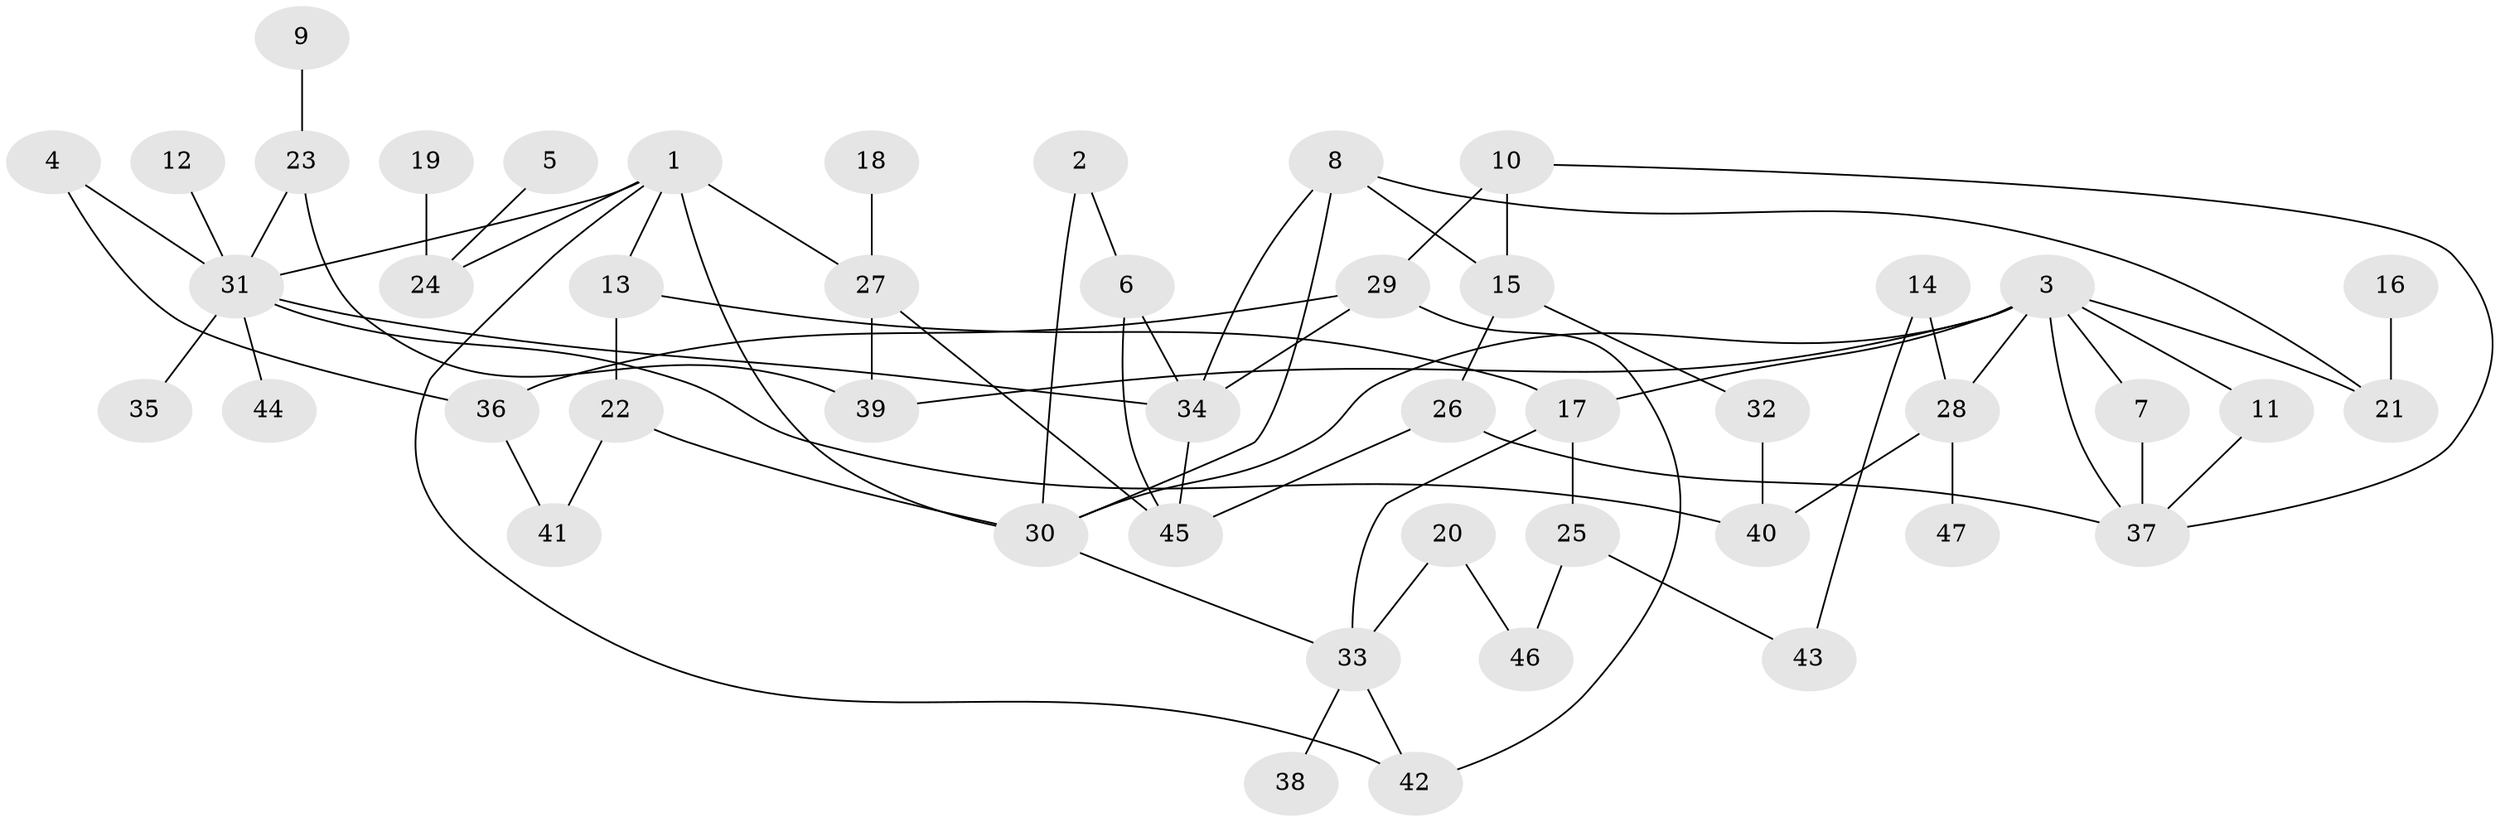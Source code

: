 // original degree distribution, {6: 0.03225806451612903, 5: 0.03225806451612903, 4: 0.13978494623655913, 7: 0.021505376344086023, 3: 0.1827956989247312, 2: 0.3118279569892473, 1: 0.27956989247311825}
// Generated by graph-tools (version 1.1) at 2025/25/03/09/25 03:25:24]
// undirected, 47 vertices, 70 edges
graph export_dot {
graph [start="1"]
  node [color=gray90,style=filled];
  1;
  2;
  3;
  4;
  5;
  6;
  7;
  8;
  9;
  10;
  11;
  12;
  13;
  14;
  15;
  16;
  17;
  18;
  19;
  20;
  21;
  22;
  23;
  24;
  25;
  26;
  27;
  28;
  29;
  30;
  31;
  32;
  33;
  34;
  35;
  36;
  37;
  38;
  39;
  40;
  41;
  42;
  43;
  44;
  45;
  46;
  47;
  1 -- 13 [weight=1.0];
  1 -- 24 [weight=1.0];
  1 -- 27 [weight=1.0];
  1 -- 30 [weight=1.0];
  1 -- 31 [weight=1.0];
  1 -- 42 [weight=1.0];
  2 -- 6 [weight=1.0];
  2 -- 30 [weight=1.0];
  3 -- 7 [weight=1.0];
  3 -- 11 [weight=1.0];
  3 -- 17 [weight=1.0];
  3 -- 21 [weight=1.0];
  3 -- 28 [weight=1.0];
  3 -- 30 [weight=1.0];
  3 -- 37 [weight=1.0];
  3 -- 39 [weight=1.0];
  4 -- 31 [weight=1.0];
  4 -- 36 [weight=1.0];
  5 -- 24 [weight=1.0];
  6 -- 34 [weight=1.0];
  6 -- 45 [weight=1.0];
  7 -- 37 [weight=1.0];
  8 -- 15 [weight=1.0];
  8 -- 21 [weight=1.0];
  8 -- 30 [weight=1.0];
  8 -- 34 [weight=1.0];
  9 -- 23 [weight=1.0];
  10 -- 15 [weight=1.0];
  10 -- 29 [weight=1.0];
  10 -- 37 [weight=1.0];
  11 -- 37 [weight=1.0];
  12 -- 31 [weight=1.0];
  13 -- 17 [weight=1.0];
  13 -- 22 [weight=1.0];
  14 -- 28 [weight=2.0];
  14 -- 43 [weight=1.0];
  15 -- 26 [weight=1.0];
  15 -- 32 [weight=1.0];
  16 -- 21 [weight=1.0];
  17 -- 25 [weight=1.0];
  17 -- 33 [weight=1.0];
  18 -- 27 [weight=1.0];
  19 -- 24 [weight=1.0];
  20 -- 33 [weight=1.0];
  20 -- 46 [weight=1.0];
  22 -- 30 [weight=1.0];
  22 -- 41 [weight=1.0];
  23 -- 31 [weight=1.0];
  23 -- 39 [weight=1.0];
  25 -- 43 [weight=1.0];
  25 -- 46 [weight=1.0];
  26 -- 37 [weight=1.0];
  26 -- 45 [weight=1.0];
  27 -- 39 [weight=1.0];
  27 -- 45 [weight=1.0];
  28 -- 40 [weight=1.0];
  28 -- 47 [weight=1.0];
  29 -- 34 [weight=1.0];
  29 -- 36 [weight=1.0];
  29 -- 42 [weight=1.0];
  30 -- 33 [weight=1.0];
  31 -- 34 [weight=1.0];
  31 -- 35 [weight=1.0];
  31 -- 40 [weight=1.0];
  31 -- 44 [weight=1.0];
  32 -- 40 [weight=1.0];
  33 -- 38 [weight=1.0];
  33 -- 42 [weight=1.0];
  34 -- 45 [weight=1.0];
  36 -- 41 [weight=1.0];
}
